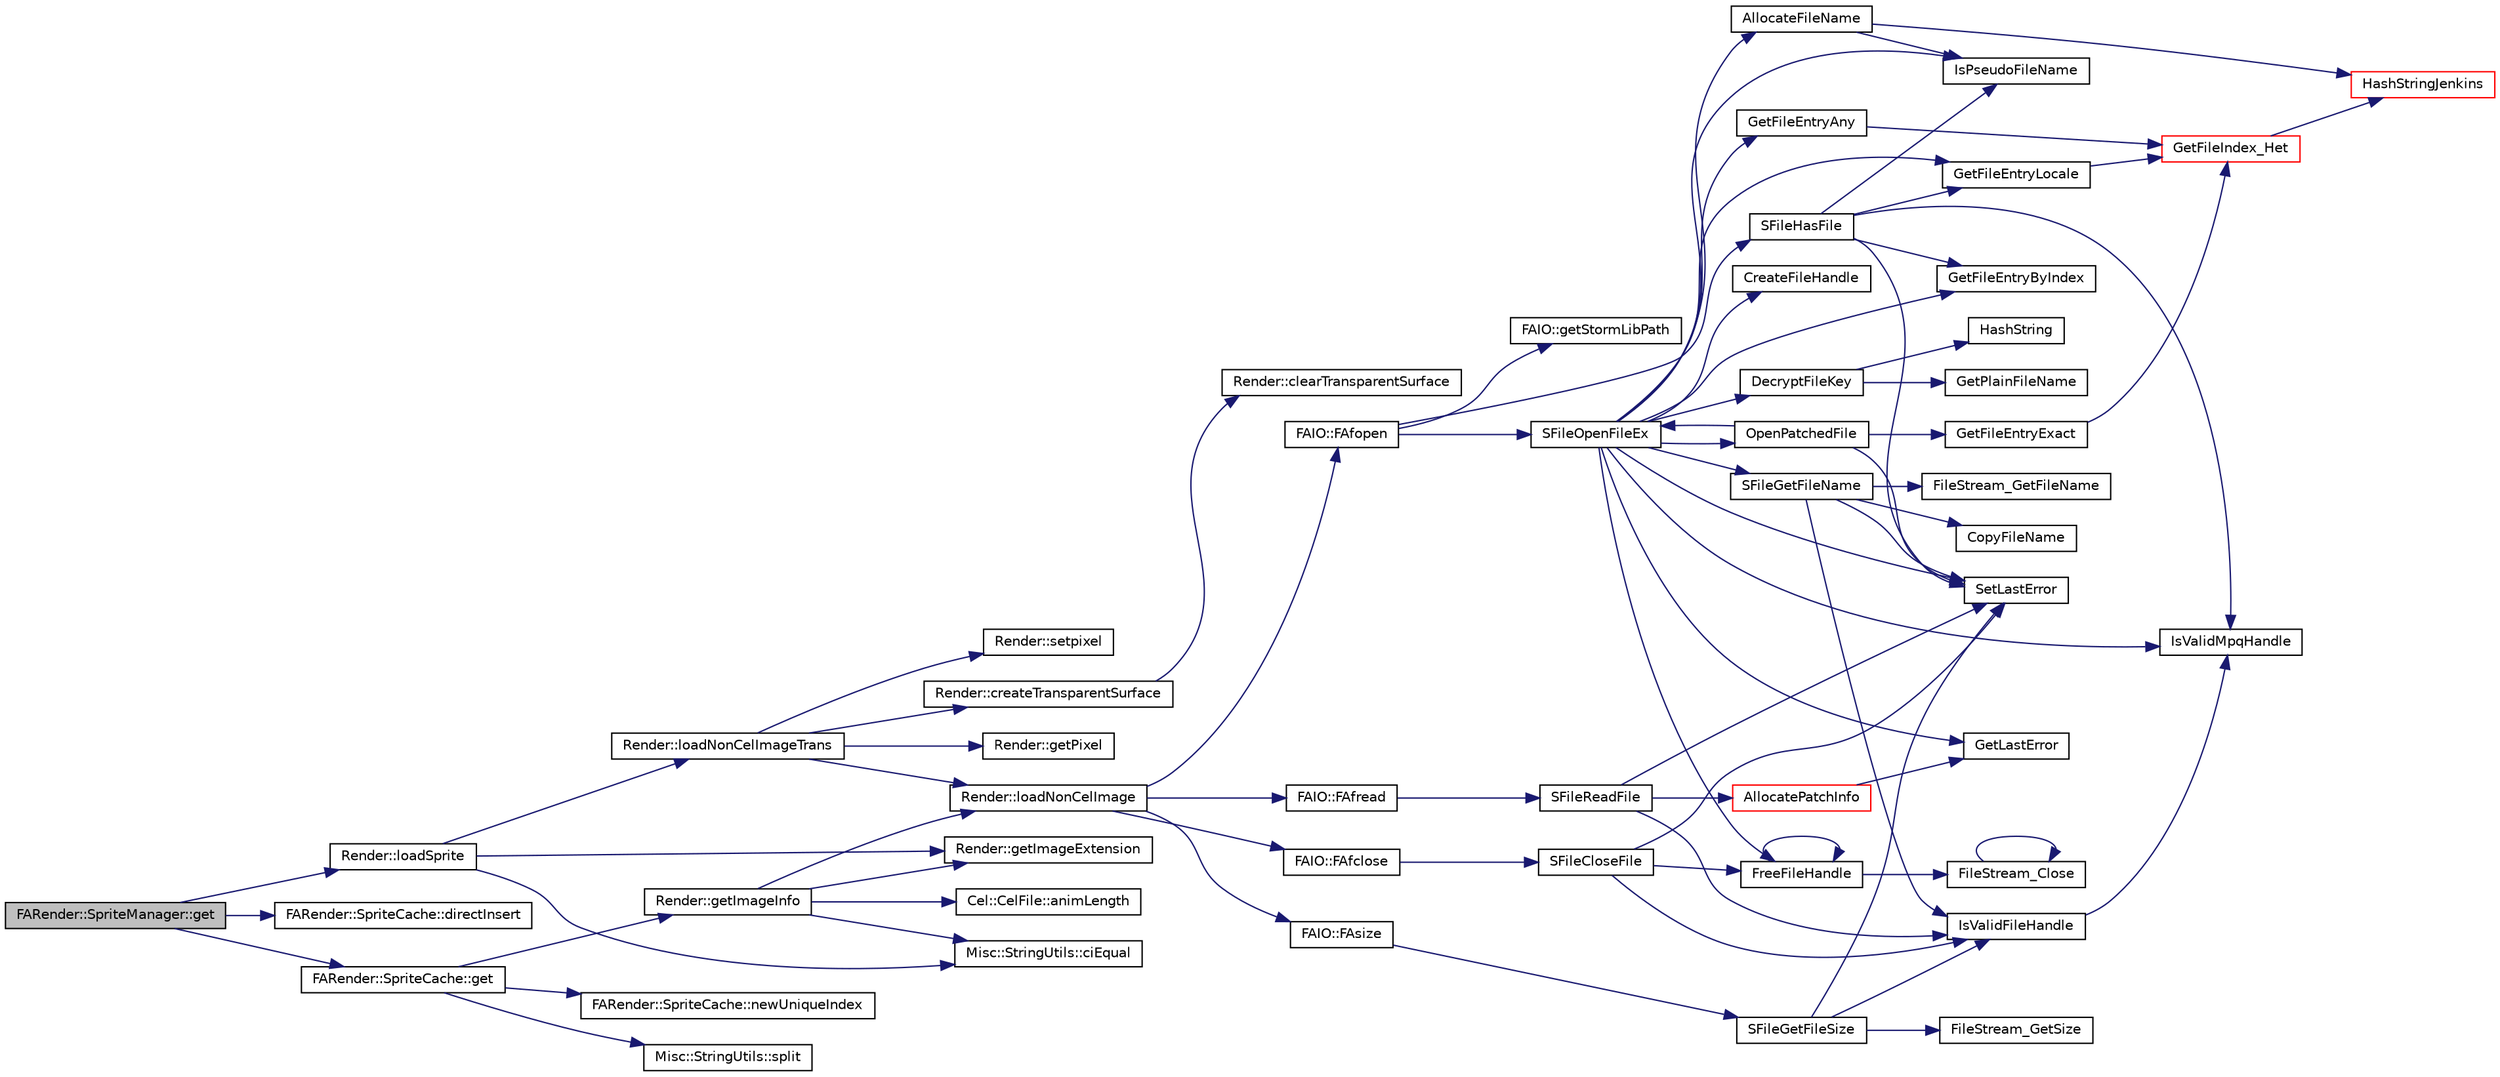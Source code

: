 digraph G
{
  edge [fontname="Helvetica",fontsize="10",labelfontname="Helvetica",labelfontsize="10"];
  node [fontname="Helvetica",fontsize="10",shape=record];
  rankdir="LR";
  Node1 [label="FARender::SpriteManager::get",height=0.2,width=0.4,color="black", fillcolor="grey75", style="filled" fontcolor="black"];
  Node1 -> Node2 [color="midnightblue",fontsize="10",style="solid",fontname="Helvetica"];
  Node2 [label="Render::loadSprite",height=0.2,width=0.4,color="black", fillcolor="white", style="filled",URL="$namespace_render.html#a39ae636123baef1a7d42446331c82b28"];
  Node2 -> Node3 [color="midnightblue",fontsize="10",style="solid",fontname="Helvetica"];
  Node3 [label="Render::getImageExtension",height=0.2,width=0.4,color="black", fillcolor="white", style="filled",URL="$namespace_render.html#a8b66dddb0313a61f2211531c6bfd433e"];
  Node2 -> Node4 [color="midnightblue",fontsize="10",style="solid",fontname="Helvetica"];
  Node4 [label="Misc::StringUtils::ciEqual",height=0.2,width=0.4,color="black", fillcolor="white", style="filled",URL="$class_misc_1_1_string_utils.html#a0f8cb0ac134191ba8417f74ab7dc4de6"];
  Node2 -> Node5 [color="midnightblue",fontsize="10",style="solid",fontname="Helvetica"];
  Node5 [label="Render::loadNonCelImageTrans",height=0.2,width=0.4,color="black", fillcolor="white", style="filled",URL="$namespace_render.html#a104d79dc130b58dd05645cc9ddfbe307"];
  Node5 -> Node6 [color="midnightblue",fontsize="10",style="solid",fontname="Helvetica"];
  Node6 [label="Render::loadNonCelImage",height=0.2,width=0.4,color="black", fillcolor="white", style="filled",URL="$namespace_render.html#ac19fcc278cfef53ca0b941ff040fb5d3"];
  Node6 -> Node7 [color="midnightblue",fontsize="10",style="solid",fontname="Helvetica"];
  Node7 [label="FAIO::FAfopen",height=0.2,width=0.4,color="black", fillcolor="white", style="filled",URL="$namespace_f_a_i_o.html#a19fa8e6274a04bdeb5c54d1552e6248e"];
  Node7 -> Node8 [color="midnightblue",fontsize="10",style="solid",fontname="Helvetica"];
  Node8 [label="FAIO::getStormLibPath",height=0.2,width=0.4,color="black", fillcolor="white", style="filled",URL="$namespace_f_a_i_o.html#a96e8681bec0c217e0af771edd596d551"];
  Node7 -> Node9 [color="midnightblue",fontsize="10",style="solid",fontname="Helvetica"];
  Node9 [label="SFileHasFile",height=0.2,width=0.4,color="black", fillcolor="white", style="filled",URL="$_s_file_open_file_ex_8cpp.html#a7fb756b76326ffec7dbe07e4167490c0"];
  Node9 -> Node10 [color="midnightblue",fontsize="10",style="solid",fontname="Helvetica"];
  Node10 [label="IsValidMpqHandle",height=0.2,width=0.4,color="black", fillcolor="white", style="filled",URL="$_s_base_common_8cpp.html#a67882fdf8d424efbb6b2e1f748583a66"];
  Node9 -> Node11 [color="midnightblue",fontsize="10",style="solid",fontname="Helvetica"];
  Node11 [label="IsPseudoFileName",height=0.2,width=0.4,color="black", fillcolor="white", style="filled",URL="$_s_base_common_8cpp.html#ad01c4c290fa6caebc77053dbc12c1070"];
  Node9 -> Node12 [color="midnightblue",fontsize="10",style="solid",fontname="Helvetica"];
  Node12 [label="GetFileEntryLocale",height=0.2,width=0.4,color="black", fillcolor="white", style="filled",URL="$_s_base_file_table_8cpp.html#a7347ab3dd849dcc0350e1ca8d83af6b3"];
  Node12 -> Node13 [color="midnightblue",fontsize="10",style="solid",fontname="Helvetica"];
  Node13 [label="GetFileIndex_Het",height=0.2,width=0.4,color="red", fillcolor="white", style="filled",URL="$_s_base_file_table_8cpp.html#acf04d5326a7dd5e0c5d82598f8e76a50"];
  Node13 -> Node14 [color="midnightblue",fontsize="10",style="solid",fontname="Helvetica"];
  Node14 [label="HashStringJenkins",height=0.2,width=0.4,color="red", fillcolor="white", style="filled",URL="$_s_base_common_8cpp.html#a7c410e53e1793314064827d095ba86ce"];
  Node9 -> Node15 [color="midnightblue",fontsize="10",style="solid",fontname="Helvetica"];
  Node15 [label="GetFileEntryByIndex",height=0.2,width=0.4,color="black", fillcolor="white", style="filled",URL="$_s_base_file_table_8cpp.html#abf78f423c25cfc7a8065eca9dc4480af"];
  Node9 -> Node16 [color="midnightblue",fontsize="10",style="solid",fontname="Helvetica"];
  Node16 [label="SetLastError",height=0.2,width=0.4,color="black", fillcolor="white", style="filled",URL="$_file_stream_8cpp.html#ae12246cf2f9f9aa8e3a6367bd9fa2aed"];
  Node7 -> Node17 [color="midnightblue",fontsize="10",style="solid",fontname="Helvetica"];
  Node17 [label="SFileOpenFileEx",height=0.2,width=0.4,color="black", fillcolor="white", style="filled",URL="$_s_file_open_file_ex_8cpp.html#af9090bd528ef09a1c58bdb3931be5ec3"];
  Node17 -> Node10 [color="midnightblue",fontsize="10",style="solid",fontname="Helvetica"];
  Node17 -> Node11 [color="midnightblue",fontsize="10",style="solid",fontname="Helvetica"];
  Node17 -> Node15 [color="midnightblue",fontsize="10",style="solid",fontname="Helvetica"];
  Node17 -> Node12 [color="midnightblue",fontsize="10",style="solid",fontname="Helvetica"];
  Node17 -> Node18 [color="midnightblue",fontsize="10",style="solid",fontname="Helvetica"];
  Node18 [label="OpenPatchedFile",height=0.2,width=0.4,color="black", fillcolor="white", style="filled",URL="$_s_file_open_file_ex_8cpp.html#afa582c7f26b956201e18cd3677caefb8"];
  Node18 -> Node19 [color="midnightblue",fontsize="10",style="solid",fontname="Helvetica"];
  Node19 [label="GetFileEntryExact",height=0.2,width=0.4,color="black", fillcolor="white", style="filled",URL="$_s_base_file_table_8cpp.html#a90069131da300c2a6d9ff0b7a1b41806"];
  Node19 -> Node13 [color="midnightblue",fontsize="10",style="solid",fontname="Helvetica"];
  Node18 -> Node16 [color="midnightblue",fontsize="10",style="solid",fontname="Helvetica"];
  Node18 -> Node17 [color="midnightblue",fontsize="10",style="solid",fontname="Helvetica"];
  Node17 -> Node20 [color="midnightblue",fontsize="10",style="solid",fontname="Helvetica"];
  Node20 [label="GetFileEntryAny",height=0.2,width=0.4,color="black", fillcolor="white", style="filled",URL="$_s_base_file_table_8cpp.html#af5707ce5a7b11e9d533b24cda45ce7b1"];
  Node20 -> Node13 [color="midnightblue",fontsize="10",style="solid",fontname="Helvetica"];
  Node17 -> Node16 [color="midnightblue",fontsize="10",style="solid",fontname="Helvetica"];
  Node17 -> Node21 [color="midnightblue",fontsize="10",style="solid",fontname="Helvetica"];
  Node21 [label="CreateFileHandle",height=0.2,width=0.4,color="black", fillcolor="white", style="filled",URL="$_s_base_common_8cpp.html#af3e146ce1fda8ffaf72d6391956f29a3"];
  Node17 -> Node22 [color="midnightblue",fontsize="10",style="solid",fontname="Helvetica"];
  Node22 [label="AllocateFileName",height=0.2,width=0.4,color="black", fillcolor="white", style="filled",URL="$_s_base_file_table_8cpp.html#a551f6e01e95accafb0042ae9b8d81e61"];
  Node22 -> Node11 [color="midnightblue",fontsize="10",style="solid",fontname="Helvetica"];
  Node22 -> Node14 [color="midnightblue",fontsize="10",style="solid",fontname="Helvetica"];
  Node17 -> Node23 [color="midnightblue",fontsize="10",style="solid",fontname="Helvetica"];
  Node23 [label="DecryptFileKey",height=0.2,width=0.4,color="black", fillcolor="white", style="filled",URL="$_s_base_common_8cpp.html#af48f792817421c6ae782d3ea4f6e8772"];
  Node23 -> Node24 [color="midnightblue",fontsize="10",style="solid",fontname="Helvetica"];
  Node24 [label="GetPlainFileName",height=0.2,width=0.4,color="black", fillcolor="white", style="filled",URL="$_file_stream_8cpp.html#a4182f61165951a9334874d488e089844"];
  Node23 -> Node25 [color="midnightblue",fontsize="10",style="solid",fontname="Helvetica"];
  Node25 [label="HashString",height=0.2,width=0.4,color="black", fillcolor="white", style="filled",URL="$_s_base_common_8cpp.html#a253e7854c54b950673d285bc8ceba83a"];
  Node17 -> Node26 [color="midnightblue",fontsize="10",style="solid",fontname="Helvetica"];
  Node26 [label="SFileGetFileName",height=0.2,width=0.4,color="black", fillcolor="white", style="filled",URL="$_s_file_get_file_info_8cpp.html#a3909beee4f92f439ad52faef54a6a296"];
  Node26 -> Node27 [color="midnightblue",fontsize="10",style="solid",fontname="Helvetica"];
  Node27 [label="IsValidFileHandle",height=0.2,width=0.4,color="black", fillcolor="white", style="filled",URL="$_s_base_common_8cpp.html#a3216d5c62d758be099dfa3324cf34dd3"];
  Node27 -> Node10 [color="midnightblue",fontsize="10",style="solid",fontname="Helvetica"];
  Node26 -> Node28 [color="midnightblue",fontsize="10",style="solid",fontname="Helvetica"];
  Node28 [label="FileStream_GetFileName",height=0.2,width=0.4,color="black", fillcolor="white", style="filled",URL="$_file_stream_8cpp.html#a900badc0a3d7dff123d1c8a0b45c3c70"];
  Node26 -> Node29 [color="midnightblue",fontsize="10",style="solid",fontname="Helvetica"];
  Node29 [label="CopyFileName",height=0.2,width=0.4,color="black", fillcolor="white", style="filled",URL="$_file_stream_8cpp.html#ac501502e4d0f6f5904f24190566c3beb"];
  Node26 -> Node16 [color="midnightblue",fontsize="10",style="solid",fontname="Helvetica"];
  Node17 -> Node30 [color="midnightblue",fontsize="10",style="solid",fontname="Helvetica"];
  Node30 [label="GetLastError",height=0.2,width=0.4,color="black", fillcolor="white", style="filled",URL="$_file_stream_8cpp.html#a10b9a284527af83a44533867b0aff0fc"];
  Node17 -> Node31 [color="midnightblue",fontsize="10",style="solid",fontname="Helvetica"];
  Node31 [label="FreeFileHandle",height=0.2,width=0.4,color="black", fillcolor="white", style="filled",URL="$_s_base_common_8cpp.html#a18f4fd98a66477ad38b6b12f27cf2ad0"];
  Node31 -> Node31 [color="midnightblue",fontsize="10",style="solid",fontname="Helvetica"];
  Node31 -> Node32 [color="midnightblue",fontsize="10",style="solid",fontname="Helvetica"];
  Node32 [label="FileStream_Close",height=0.2,width=0.4,color="black", fillcolor="white", style="filled",URL="$_file_stream_8cpp.html#ae8b75c4797726e9c5ee0b4b03bf31442"];
  Node32 -> Node32 [color="midnightblue",fontsize="10",style="solid",fontname="Helvetica"];
  Node6 -> Node33 [color="midnightblue",fontsize="10",style="solid",fontname="Helvetica"];
  Node33 [label="FAIO::FAsize",height=0.2,width=0.4,color="black", fillcolor="white", style="filled",URL="$namespace_f_a_i_o.html#a9d547e56596e31ea2319e851e0010d90"];
  Node33 -> Node34 [color="midnightblue",fontsize="10",style="solid",fontname="Helvetica"];
  Node34 [label="SFileGetFileSize",height=0.2,width=0.4,color="black", fillcolor="white", style="filled",URL="$_s_file_read_file_8cpp.html#a1d30c5a49fb9c1c1669884646282e4d3"];
  Node34 -> Node27 [color="midnightblue",fontsize="10",style="solid",fontname="Helvetica"];
  Node34 -> Node35 [color="midnightblue",fontsize="10",style="solid",fontname="Helvetica"];
  Node35 [label="FileStream_GetSize",height=0.2,width=0.4,color="black", fillcolor="white", style="filled",URL="$_file_stream_8cpp.html#af505319882f0f4aaf396b6d061a2275b"];
  Node34 -> Node16 [color="midnightblue",fontsize="10",style="solid",fontname="Helvetica"];
  Node6 -> Node36 [color="midnightblue",fontsize="10",style="solid",fontname="Helvetica"];
  Node36 [label="FAIO::FAfread",height=0.2,width=0.4,color="black", fillcolor="white", style="filled",URL="$namespace_f_a_i_o.html#a68409e8d223eec973ba9abdce4e0c6d0"];
  Node36 -> Node37 [color="midnightblue",fontsize="10",style="solid",fontname="Helvetica"];
  Node37 [label="SFileReadFile",height=0.2,width=0.4,color="black", fillcolor="white", style="filled",URL="$_s_file_read_file_8cpp.html#a3c81a68cbecef70ab57c9d3145ef8b7d"];
  Node37 -> Node27 [color="midnightblue",fontsize="10",style="solid",fontname="Helvetica"];
  Node37 -> Node16 [color="midnightblue",fontsize="10",style="solid",fontname="Helvetica"];
  Node37 -> Node38 [color="midnightblue",fontsize="10",style="solid",fontname="Helvetica"];
  Node38 [label="AllocatePatchInfo",height=0.2,width=0.4,color="red", fillcolor="white", style="filled",URL="$_s_base_common_8cpp.html#ace1d87f4df2379a25c5516fbcc027d0c"];
  Node38 -> Node30 [color="midnightblue",fontsize="10",style="solid",fontname="Helvetica"];
  Node6 -> Node39 [color="midnightblue",fontsize="10",style="solid",fontname="Helvetica"];
  Node39 [label="FAIO::FAfclose",height=0.2,width=0.4,color="black", fillcolor="white", style="filled",URL="$namespace_f_a_i_o.html#aa25595114f47db59a9c880caf2c83022"];
  Node39 -> Node40 [color="midnightblue",fontsize="10",style="solid",fontname="Helvetica"];
  Node40 [label="SFileCloseFile",height=0.2,width=0.4,color="black", fillcolor="white", style="filled",URL="$_s_file_open_file_ex_8cpp.html#a49a09a38e6dc3b1afd95163a1c9052c6"];
  Node40 -> Node27 [color="midnightblue",fontsize="10",style="solid",fontname="Helvetica"];
  Node40 -> Node16 [color="midnightblue",fontsize="10",style="solid",fontname="Helvetica"];
  Node40 -> Node31 [color="midnightblue",fontsize="10",style="solid",fontname="Helvetica"];
  Node5 -> Node41 [color="midnightblue",fontsize="10",style="solid",fontname="Helvetica"];
  Node41 [label="Render::createTransparentSurface",height=0.2,width=0.4,color="black", fillcolor="white", style="filled",URL="$namespace_render.html#a83ee7f6e3cb7a513ab4bac2c05614c26"];
  Node41 -> Node42 [color="midnightblue",fontsize="10",style="solid",fontname="Helvetica"];
  Node42 [label="Render::clearTransparentSurface",height=0.2,width=0.4,color="black", fillcolor="white", style="filled",URL="$namespace_render.html#aaa59a6d2c1fc80969f9af8a563250bf0"];
  Node5 -> Node43 [color="midnightblue",fontsize="10",style="solid",fontname="Helvetica"];
  Node43 [label="Render::getPixel",height=0.2,width=0.4,color="black", fillcolor="white", style="filled",URL="$namespace_render.html#a159e4f6b7d270f55dc16990e2bf8031d"];
  Node5 -> Node44 [color="midnightblue",fontsize="10",style="solid",fontname="Helvetica"];
  Node44 [label="Render::setpixel",height=0.2,width=0.4,color="black", fillcolor="white", style="filled",URL="$namespace_render.html#a255d3d88fd6f86eb173484b03e176d23"];
  Node1 -> Node45 [color="midnightblue",fontsize="10",style="solid",fontname="Helvetica"];
  Node45 [label="FARender::SpriteCache::directInsert",height=0.2,width=0.4,color="black", fillcolor="white", style="filled",URL="$class_f_a_render_1_1_sprite_cache.html#a6103a9af8bb44d8202eac27d6e2d5d4b",tooltip="To be called from the render thread."];
  Node1 -> Node46 [color="midnightblue",fontsize="10",style="solid",fontname="Helvetica"];
  Node46 [label="FARender::SpriteCache::get",height=0.2,width=0.4,color="black", fillcolor="white", style="filled",URL="$class_f_a_render_1_1_sprite_cache.html#ad480d3c6ae72f0a19439e542bea9356c",tooltip="To be called from the game thread."];
  Node46 -> Node47 [color="midnightblue",fontsize="10",style="solid",fontname="Helvetica"];
  Node47 [label="FARender::SpriteCache::newUniqueIndex",height=0.2,width=0.4,color="black", fillcolor="white", style="filled",URL="$class_f_a_render_1_1_sprite_cache.html#aa29b27a49149aac3fb83560d8d05867f",tooltip="Can be called from any thread."];
  Node46 -> Node48 [color="midnightblue",fontsize="10",style="solid",fontname="Helvetica"];
  Node48 [label="Misc::StringUtils::split",height=0.2,width=0.4,color="black", fillcolor="white", style="filled",URL="$class_misc_1_1_string_utils.html#ad4f3a03d1fd36d62265a3272da3e2a58"];
  Node46 -> Node49 [color="midnightblue",fontsize="10",style="solid",fontname="Helvetica"];
  Node49 [label="Render::getImageInfo",height=0.2,width=0.4,color="black", fillcolor="white", style="filled",URL="$namespace_render.html#a04af26977f421431f3a4569af1b877f4"];
  Node49 -> Node3 [color="midnightblue",fontsize="10",style="solid",fontname="Helvetica"];
  Node49 -> Node4 [color="midnightblue",fontsize="10",style="solid",fontname="Helvetica"];
  Node49 -> Node50 [color="midnightblue",fontsize="10",style="solid",fontname="Helvetica"];
  Node50 [label="Cel::CelFile::animLength",height=0.2,width=0.4,color="black", fillcolor="white", style="filled",URL="$class_cel_1_1_cel_file.html#a3250aab7b67716ab35d84c4d4f1e76d8",tooltip="if normal cel file, returns same as numFrames(), for an archive, the number of frames in each subcel..."];
  Node49 -> Node6 [color="midnightblue",fontsize="10",style="solid",fontname="Helvetica"];
}
